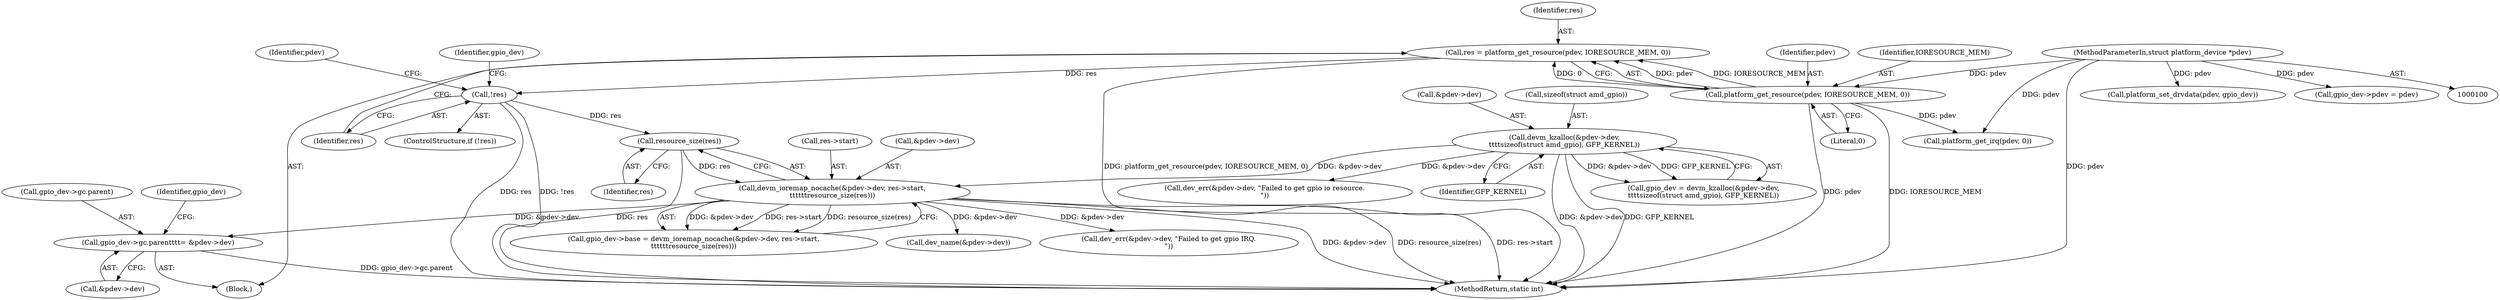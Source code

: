 digraph "0_linux_251e22abde21833b3d29577e4d8c7aaccd650eee@pointer" {
"1000261" [label="(Call,gpio_dev->gc.parent\t\t\t= &pdev->dev)"];
"1000154" [label="(Call,devm_ioremap_nocache(&pdev->dev, res->start,\n\t\t\t\t\t\tresource_size(res)))"];
"1000112" [label="(Call,devm_kzalloc(&pdev->dev,\n\t\t\t\tsizeof(struct amd_gpio), GFP_KERNEL))"];
"1000162" [label="(Call,resource_size(res))"];
"1000138" [label="(Call,!res)"];
"1000131" [label="(Call,res = platform_get_resource(pdev, IORESOURCE_MEM, 0))"];
"1000133" [label="(Call,platform_get_resource(pdev, IORESOURCE_MEM, 0))"];
"1000101" [label="(MethodParameterIn,struct platform_device *pdev)"];
"1000150" [label="(Call,gpio_dev->base = devm_ioremap_nocache(&pdev->dev, res->start,\n\t\t\t\t\t\tresource_size(res)))"];
"1000137" [label="(ControlStructure,if (!res))"];
"1000261" [label="(Call,gpio_dev->gc.parent\t\t\t= &pdev->dev)"];
"1000141" [label="(Call,dev_err(&pdev->dev, \"Failed to get gpio io resource.\n\"))"];
"1000102" [label="(Block,)"];
"1000162" [label="(Call,resource_size(res))"];
"1000152" [label="(Identifier,gpio_dev)"];
"1000101" [label="(MethodParameterIn,struct platform_device *pdev)"];
"1000119" [label="(Identifier,GFP_KERNEL)"];
"1000112" [label="(Call,devm_kzalloc(&pdev->dev,\n\t\t\t\tsizeof(struct amd_gpio), GFP_KERNEL))"];
"1000304" [label="(Call,dev_name(&pdev->dev))"];
"1000410" [label="(Call,platform_set_drvdata(pdev, gpio_dev))"];
"1000139" [label="(Identifier,res)"];
"1000182" [label="(Call,dev_err(&pdev->dev, \"Failed to get gpio IRQ.\n\"))"];
"1000159" [label="(Call,res->start)"];
"1000163" [label="(Identifier,res)"];
"1000262" [label="(Call,gpio_dev->gc.parent)"];
"1000174" [label="(Call,platform_get_irq(pdev, 0))"];
"1000136" [label="(Literal,0)"];
"1000131" [label="(Call,res = platform_get_resource(pdev, IORESOURCE_MEM, 0))"];
"1000429" [label="(MethodReturn,static int)"];
"1000132" [label="(Identifier,res)"];
"1000191" [label="(Call,gpio_dev->pdev = pdev)"];
"1000267" [label="(Call,&pdev->dev)"];
"1000155" [label="(Call,&pdev->dev)"];
"1000133" [label="(Call,platform_get_resource(pdev, IORESOURCE_MEM, 0))"];
"1000138" [label="(Call,!res)"];
"1000113" [label="(Call,&pdev->dev)"];
"1000134" [label="(Identifier,pdev)"];
"1000154" [label="(Call,devm_ioremap_nocache(&pdev->dev, res->start,\n\t\t\t\t\t\tresource_size(res)))"];
"1000135" [label="(Identifier,IORESOURCE_MEM)"];
"1000117" [label="(Call,sizeof(struct amd_gpio))"];
"1000274" [label="(Identifier,gpio_dev)"];
"1000144" [label="(Identifier,pdev)"];
"1000110" [label="(Call,gpio_dev = devm_kzalloc(&pdev->dev,\n\t\t\t\tsizeof(struct amd_gpio), GFP_KERNEL))"];
"1000261" -> "1000102"  [label="AST: "];
"1000261" -> "1000267"  [label="CFG: "];
"1000262" -> "1000261"  [label="AST: "];
"1000267" -> "1000261"  [label="AST: "];
"1000274" -> "1000261"  [label="CFG: "];
"1000261" -> "1000429"  [label="DDG: gpio_dev->gc.parent"];
"1000154" -> "1000261"  [label="DDG: &pdev->dev"];
"1000154" -> "1000150"  [label="AST: "];
"1000154" -> "1000162"  [label="CFG: "];
"1000155" -> "1000154"  [label="AST: "];
"1000159" -> "1000154"  [label="AST: "];
"1000162" -> "1000154"  [label="AST: "];
"1000150" -> "1000154"  [label="CFG: "];
"1000154" -> "1000429"  [label="DDG: res->start"];
"1000154" -> "1000429"  [label="DDG: &pdev->dev"];
"1000154" -> "1000429"  [label="DDG: resource_size(res)"];
"1000154" -> "1000150"  [label="DDG: &pdev->dev"];
"1000154" -> "1000150"  [label="DDG: res->start"];
"1000154" -> "1000150"  [label="DDG: resource_size(res)"];
"1000112" -> "1000154"  [label="DDG: &pdev->dev"];
"1000162" -> "1000154"  [label="DDG: res"];
"1000154" -> "1000182"  [label="DDG: &pdev->dev"];
"1000154" -> "1000304"  [label="DDG: &pdev->dev"];
"1000112" -> "1000110"  [label="AST: "];
"1000112" -> "1000119"  [label="CFG: "];
"1000113" -> "1000112"  [label="AST: "];
"1000117" -> "1000112"  [label="AST: "];
"1000119" -> "1000112"  [label="AST: "];
"1000110" -> "1000112"  [label="CFG: "];
"1000112" -> "1000429"  [label="DDG: &pdev->dev"];
"1000112" -> "1000429"  [label="DDG: GFP_KERNEL"];
"1000112" -> "1000110"  [label="DDG: &pdev->dev"];
"1000112" -> "1000110"  [label="DDG: GFP_KERNEL"];
"1000112" -> "1000141"  [label="DDG: &pdev->dev"];
"1000162" -> "1000163"  [label="CFG: "];
"1000163" -> "1000162"  [label="AST: "];
"1000162" -> "1000429"  [label="DDG: res"];
"1000138" -> "1000162"  [label="DDG: res"];
"1000138" -> "1000137"  [label="AST: "];
"1000138" -> "1000139"  [label="CFG: "];
"1000139" -> "1000138"  [label="AST: "];
"1000144" -> "1000138"  [label="CFG: "];
"1000152" -> "1000138"  [label="CFG: "];
"1000138" -> "1000429"  [label="DDG: res"];
"1000138" -> "1000429"  [label="DDG: !res"];
"1000131" -> "1000138"  [label="DDG: res"];
"1000131" -> "1000102"  [label="AST: "];
"1000131" -> "1000133"  [label="CFG: "];
"1000132" -> "1000131"  [label="AST: "];
"1000133" -> "1000131"  [label="AST: "];
"1000139" -> "1000131"  [label="CFG: "];
"1000131" -> "1000429"  [label="DDG: platform_get_resource(pdev, IORESOURCE_MEM, 0)"];
"1000133" -> "1000131"  [label="DDG: pdev"];
"1000133" -> "1000131"  [label="DDG: IORESOURCE_MEM"];
"1000133" -> "1000131"  [label="DDG: 0"];
"1000133" -> "1000136"  [label="CFG: "];
"1000134" -> "1000133"  [label="AST: "];
"1000135" -> "1000133"  [label="AST: "];
"1000136" -> "1000133"  [label="AST: "];
"1000133" -> "1000429"  [label="DDG: pdev"];
"1000133" -> "1000429"  [label="DDG: IORESOURCE_MEM"];
"1000101" -> "1000133"  [label="DDG: pdev"];
"1000133" -> "1000174"  [label="DDG: pdev"];
"1000101" -> "1000100"  [label="AST: "];
"1000101" -> "1000429"  [label="DDG: pdev"];
"1000101" -> "1000174"  [label="DDG: pdev"];
"1000101" -> "1000191"  [label="DDG: pdev"];
"1000101" -> "1000410"  [label="DDG: pdev"];
}

